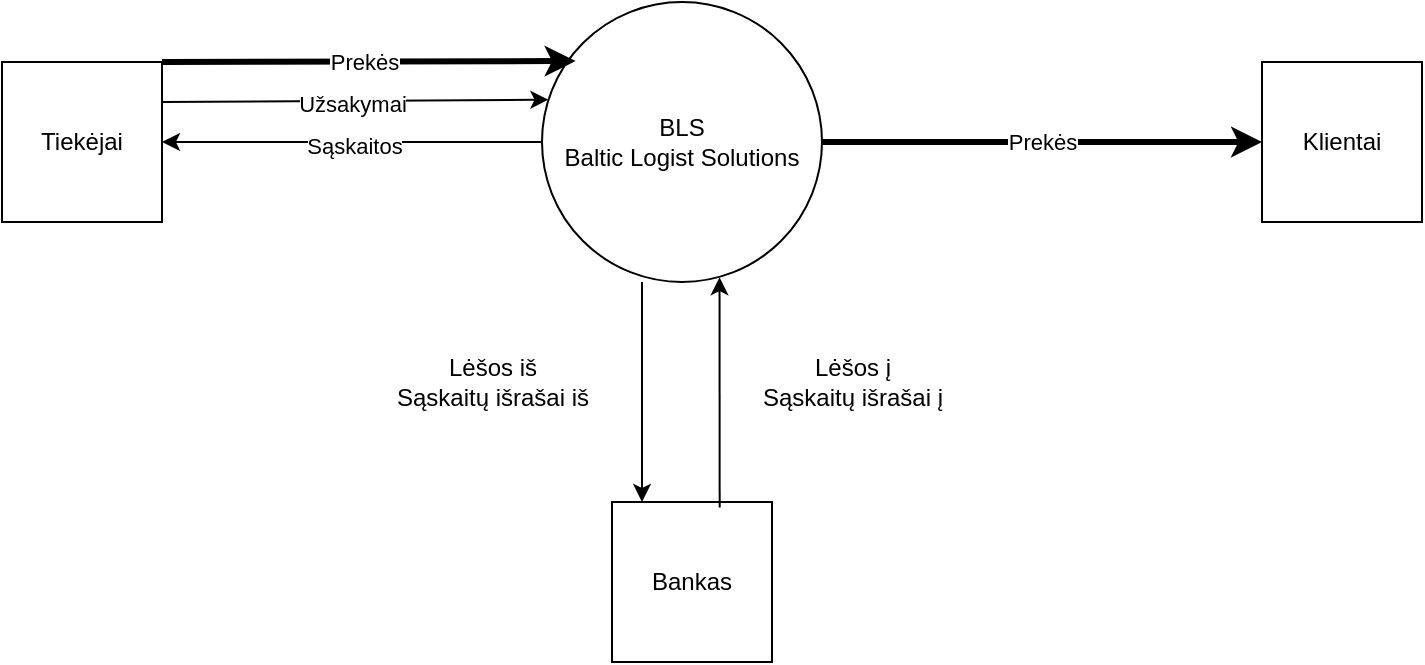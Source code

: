 <mxfile version="28.2.1" pages="4">
  <diagram id="0nd5ANTkkNzsPEyP6t2h" name="Pagrindinis Lygis">
    <mxGraphModel dx="1034" dy="570" grid="1" gridSize="10" guides="1" tooltips="1" connect="1" arrows="1" fold="1" page="1" pageScale="1" pageWidth="850" pageHeight="1100" math="0" shadow="0">
      <root>
        <mxCell id="JTf8n2Wq7xg6XKzNqQm4-0" />
        <mxCell id="JTf8n2Wq7xg6XKzNqQm4-1" parent="JTf8n2Wq7xg6XKzNqQm4-0" />
        <mxCell id="mk2dwkBfZMCbjhUtQFyb-0" value="BLS&lt;div&gt;Baltic Logist Solutions&lt;/div&gt;" style="ellipse;whiteSpace=wrap;html=1;aspect=fixed;" parent="JTf8n2Wq7xg6XKzNqQm4-1" vertex="1">
          <mxGeometry x="350" y="110" width="140" height="140" as="geometry" />
        </mxCell>
        <mxCell id="mk2dwkBfZMCbjhUtQFyb-1" value="" style="endArrow=classic;html=1;rounded=0;exitX=1;exitY=0.5;exitDx=0;exitDy=0;entryX=0;entryY=0.5;entryDx=0;entryDy=0;strokeWidth=3;" parent="JTf8n2Wq7xg6XKzNqQm4-1" source="mk2dwkBfZMCbjhUtQFyb-0" target="mk2dwkBfZMCbjhUtQFyb-5" edge="1">
          <mxGeometry width="50" height="50" relative="1" as="geometry">
            <mxPoint x="500" y="280" as="sourcePoint" />
            <mxPoint x="580" y="280" as="targetPoint" />
            <Array as="points" />
          </mxGeometry>
        </mxCell>
        <mxCell id="SaIfwTeyjdDFAnreSiyA-10" value="Prekės" style="edgeLabel;html=1;align=center;verticalAlign=middle;resizable=0;points=[];" parent="mk2dwkBfZMCbjhUtQFyb-1" vertex="1" connectable="0">
          <mxGeometry x="-0.006" relative="1" as="geometry">
            <mxPoint as="offset" />
          </mxGeometry>
        </mxCell>
        <mxCell id="mk2dwkBfZMCbjhUtQFyb-5" value="Klientai" style="whiteSpace=wrap;html=1;aspect=fixed;" parent="JTf8n2Wq7xg6XKzNqQm4-1" vertex="1">
          <mxGeometry x="710" y="140" width="80" height="80" as="geometry" />
        </mxCell>
        <mxCell id="mk2dwkBfZMCbjhUtQFyb-6" value="Tiekėjai" style="whiteSpace=wrap;html=1;aspect=fixed;" parent="JTf8n2Wq7xg6XKzNqQm4-1" vertex="1">
          <mxGeometry x="80" y="140" width="80" height="80" as="geometry" />
        </mxCell>
        <mxCell id="mk2dwkBfZMCbjhUtQFyb-14" value="Bankas" style="whiteSpace=wrap;html=1;aspect=fixed;" parent="JTf8n2Wq7xg6XKzNqQm4-1" vertex="1">
          <mxGeometry x="385" y="360" width="80" height="80" as="geometry" />
        </mxCell>
        <mxCell id="mk2dwkBfZMCbjhUtQFyb-21" value="Lėšos į&lt;div&gt;Sąskaitų išrašai į&lt;/div&gt;" style="text;html=1;align=center;verticalAlign=middle;resizable=0;points=[];autosize=1;strokeColor=none;fillColor=none;" parent="JTf8n2Wq7xg6XKzNqQm4-1" vertex="1">
          <mxGeometry x="450" y="280" width="110" height="40" as="geometry" />
        </mxCell>
        <mxCell id="mk2dwkBfZMCbjhUtQFyb-22" value="Lėšos iš&lt;div&gt;Sąskaitų išrašai iš&lt;/div&gt;" style="text;html=1;align=center;verticalAlign=middle;resizable=0;points=[];autosize=1;strokeColor=none;fillColor=none;" parent="JTf8n2Wq7xg6XKzNqQm4-1" vertex="1">
          <mxGeometry x="265" y="280" width="120" height="40" as="geometry" />
        </mxCell>
        <mxCell id="SaIfwTeyjdDFAnreSiyA-2" value="" style="endArrow=classic;html=1;rounded=0;exitX=1;exitY=0;exitDx=0;exitDy=0;entryX=0.12;entryY=0.211;entryDx=0;entryDy=0;entryPerimeter=0;strokeWidth=3;" parent="JTf8n2Wq7xg6XKzNqQm4-1" source="mk2dwkBfZMCbjhUtQFyb-6" target="mk2dwkBfZMCbjhUtQFyb-0" edge="1">
          <mxGeometry width="50" height="50" relative="1" as="geometry">
            <mxPoint x="400" y="320" as="sourcePoint" />
            <mxPoint x="450" y="270" as="targetPoint" />
          </mxGeometry>
        </mxCell>
        <mxCell id="SaIfwTeyjdDFAnreSiyA-3" value="Prekės" style="edgeLabel;html=1;align=center;verticalAlign=middle;resizable=0;points=[];" parent="SaIfwTeyjdDFAnreSiyA-2" vertex="1" connectable="0">
          <mxGeometry x="-0.029" relative="1" as="geometry">
            <mxPoint as="offset" />
          </mxGeometry>
        </mxCell>
        <mxCell id="SaIfwTeyjdDFAnreSiyA-4" value="" style="endArrow=classic;html=1;rounded=0;exitX=1;exitY=0.25;exitDx=0;exitDy=0;entryX=0.023;entryY=0.349;entryDx=0;entryDy=0;entryPerimeter=0;" parent="JTf8n2Wq7xg6XKzNqQm4-1" source="mk2dwkBfZMCbjhUtQFyb-6" target="mk2dwkBfZMCbjhUtQFyb-0" edge="1">
          <mxGeometry width="50" height="50" relative="1" as="geometry">
            <mxPoint x="400" y="320" as="sourcePoint" />
            <mxPoint x="450" y="270" as="targetPoint" />
          </mxGeometry>
        </mxCell>
        <mxCell id="SaIfwTeyjdDFAnreSiyA-5" value="Užsakymai" style="edgeLabel;html=1;align=center;verticalAlign=middle;resizable=0;points=[];" parent="SaIfwTeyjdDFAnreSiyA-4" vertex="1" connectable="0">
          <mxGeometry x="-0.023" y="-1" relative="1" as="geometry">
            <mxPoint as="offset" />
          </mxGeometry>
        </mxCell>
        <mxCell id="SaIfwTeyjdDFAnreSiyA-6" value="" style="endArrow=classic;html=1;rounded=0;exitX=0;exitY=0.5;exitDx=0;exitDy=0;entryX=1;entryY=0.5;entryDx=0;entryDy=0;" parent="JTf8n2Wq7xg6XKzNqQm4-1" source="mk2dwkBfZMCbjhUtQFyb-0" target="mk2dwkBfZMCbjhUtQFyb-6" edge="1">
          <mxGeometry width="50" height="50" relative="1" as="geometry">
            <mxPoint x="400" y="320" as="sourcePoint" />
            <mxPoint x="450" y="270" as="targetPoint" />
          </mxGeometry>
        </mxCell>
        <mxCell id="SaIfwTeyjdDFAnreSiyA-7" value="Sąskaitos" style="edgeLabel;html=1;align=center;verticalAlign=middle;resizable=0;points=[];" parent="SaIfwTeyjdDFAnreSiyA-6" vertex="1" connectable="0">
          <mxGeometry x="-0.004" y="2" relative="1" as="geometry">
            <mxPoint as="offset" />
          </mxGeometry>
        </mxCell>
        <mxCell id="SaIfwTeyjdDFAnreSiyA-11" value="" style="endArrow=classic;html=1;rounded=0;" parent="JTf8n2Wq7xg6XKzNqQm4-1" edge="1">
          <mxGeometry width="50" height="50" relative="1" as="geometry">
            <mxPoint x="400" y="250" as="sourcePoint" />
            <mxPoint x="400" y="360" as="targetPoint" />
          </mxGeometry>
        </mxCell>
        <mxCell id="SaIfwTeyjdDFAnreSiyA-12" value="" style="endArrow=classic;html=1;rounded=0;exitX=0.673;exitY=0.035;exitDx=0;exitDy=0;exitPerimeter=0;entryX=0.634;entryY=0.983;entryDx=0;entryDy=0;entryPerimeter=0;" parent="JTf8n2Wq7xg6XKzNqQm4-1" source="mk2dwkBfZMCbjhUtQFyb-14" target="mk2dwkBfZMCbjhUtQFyb-0" edge="1">
          <mxGeometry width="50" height="50" relative="1" as="geometry">
            <mxPoint x="400" y="320" as="sourcePoint" />
            <mxPoint x="450" y="270" as="targetPoint" />
          </mxGeometry>
        </mxCell>
      </root>
    </mxGraphModel>
  </diagram>
  <diagram id="NmNT2R8LmO5iTgzHa8Ho" name="Nulinis Lygis">
    <mxGraphModel dx="1034" dy="570" grid="1" gridSize="10" guides="1" tooltips="1" connect="1" arrows="1" fold="1" page="1" pageScale="1" pageWidth="850" pageHeight="1100" math="0" shadow="0">
      <root>
        <mxCell id="0" />
        <mxCell id="1" parent="0" />
        <mxCell id="DzmTU_g77vWEGt-S2ck0-4" value="Klientai" style="whiteSpace=wrap;html=1;aspect=fixed;" parent="1" vertex="1">
          <mxGeometry x="620" y="190" width="80" height="80" as="geometry" />
        </mxCell>
        <mxCell id="DzmTU_g77vWEGt-S2ck0-5" value="Tiekėjai" style="whiteSpace=wrap;html=1;aspect=fixed;" parent="1" vertex="1">
          <mxGeometry x="110" y="190" width="80" height="80" as="geometry" />
        </mxCell>
        <mxCell id="DzmTU_g77vWEGt-S2ck0-8" value="Bankas" style="whiteSpace=wrap;html=1;aspect=fixed;" parent="1" vertex="1">
          <mxGeometry x="370" y="400" width="80" height="80" as="geometry" />
        </mxCell>
        <mxCell id="DzmTU_g77vWEGt-S2ck0-9" value="" style="endArrow=classic;html=1;rounded=0;entryX=0.25;entryY=0;entryDx=0;entryDy=0;exitX=0.5;exitY=1;exitDx=0;exitDy=0;" parent="1" source="wwAspeim8794-q7jdN1I-3" target="DzmTU_g77vWEGt-S2ck0-8" edge="1">
          <mxGeometry width="50" height="50" relative="1" as="geometry">
            <mxPoint x="388.44" y="276.78" as="sourcePoint" />
            <mxPoint x="390" y="370" as="targetPoint" />
          </mxGeometry>
        </mxCell>
        <mxCell id="DzmTU_g77vWEGt-S2ck0-10" value="" style="endArrow=classic;html=1;rounded=0;exitX=0.66;exitY=-0.005;exitDx=0;exitDy=0;exitPerimeter=0;entryX=0.5;entryY=1;entryDx=0;entryDy=0;" parent="1" source="DzmTU_g77vWEGt-S2ck0-8" target="wwAspeim8794-q7jdN1I-3" edge="1">
          <mxGeometry width="50" height="50" relative="1" as="geometry">
            <mxPoint x="425" y="392" as="sourcePoint" />
            <mxPoint x="421" y="279" as="targetPoint" />
          </mxGeometry>
        </mxCell>
        <mxCell id="DzmTU_g77vWEGt-S2ck0-15" value="Lėšos į&lt;div&gt;Sąskaitų išrašai į&lt;/div&gt;" style="text;html=1;align=center;verticalAlign=middle;resizable=0;points=[];autosize=1;strokeColor=none;fillColor=none;" parent="1" vertex="1">
          <mxGeometry x="440" y="310" width="110" height="40" as="geometry" />
        </mxCell>
        <mxCell id="DzmTU_g77vWEGt-S2ck0-16" value="Lėšos iš&lt;div&gt;Sąskaitų išrašai iš&lt;/div&gt;" style="text;html=1;align=center;verticalAlign=middle;resizable=0;points=[];autosize=1;strokeColor=none;fillColor=none;" parent="1" vertex="1">
          <mxGeometry x="260" y="310" width="120" height="40" as="geometry" />
        </mxCell>
        <mxCell id="DzmTU_g77vWEGt-S2ck0-41" value="Kliento Poreikiai (sutartys)" style="text;html=1;align=center;verticalAlign=middle;resizable=0;points=[];autosize=1;strokeColor=none;fillColor=none;" parent="1" vertex="1">
          <mxGeometry x="70" y="290" width="160" height="30" as="geometry" />
        </mxCell>
        <mxCell id="FBimqyW87WEz7Pt8jwzn-3" value="Vadyba" style="ellipse;whiteSpace=wrap;html=1;aspect=fixed;" parent="1" vertex="1">
          <mxGeometry x="220" y="10" width="80" height="80" as="geometry" />
        </mxCell>
        <mxCell id="FBimqyW87WEz7Pt8jwzn-4" value="" style="endArrow=classic;html=1;rounded=0;exitX=0.5;exitY=0;exitDx=0;exitDy=0;" parent="1" source="DzmTU_g77vWEGt-S2ck0-5" target="FBimqyW87WEz7Pt8jwzn-3" edge="1">
          <mxGeometry width="50" height="50" relative="1" as="geometry">
            <mxPoint x="190" y="190" as="sourcePoint" />
            <mxPoint x="450" y="20" as="targetPoint" />
          </mxGeometry>
        </mxCell>
        <mxCell id="FBimqyW87WEz7Pt8jwzn-21" value="Užsakymai" style="edgeLabel;html=1;align=center;verticalAlign=middle;resizable=0;points=[];" parent="FBimqyW87WEz7Pt8jwzn-4" vertex="1" connectable="0">
          <mxGeometry x="-0.028" relative="1" as="geometry">
            <mxPoint as="offset" />
          </mxGeometry>
        </mxCell>
        <mxCell id="FBimqyW87WEz7Pt8jwzn-6" value="Sandėlis" style="ellipse;whiteSpace=wrap;html=1;aspect=fixed;" parent="1" vertex="1">
          <mxGeometry x="370" y="10" width="80" height="80" as="geometry" />
        </mxCell>
        <mxCell id="FBimqyW87WEz7Pt8jwzn-7" value="" style="endArrow=classic;html=1;rounded=0;exitX=1;exitY=0;exitDx=0;exitDy=0;entryX=0;entryY=0.5;entryDx=0;entryDy=0;startSize=6;strokeWidth=3;" parent="1" source="DzmTU_g77vWEGt-S2ck0-5" target="FBimqyW87WEz7Pt8jwzn-6" edge="1">
          <mxGeometry width="50" height="50" relative="1" as="geometry">
            <mxPoint x="400" y="70" as="sourcePoint" />
            <mxPoint x="450" y="20" as="targetPoint" />
          </mxGeometry>
        </mxCell>
        <mxCell id="FBimqyW87WEz7Pt8jwzn-20" value="Prekės" style="edgeLabel;html=1;align=center;verticalAlign=middle;resizable=0;points=[];" parent="FBimqyW87WEz7Pt8jwzn-7" vertex="1" connectable="0">
          <mxGeometry x="0.327" relative="1" as="geometry">
            <mxPoint y="-1" as="offset" />
          </mxGeometry>
        </mxCell>
        <mxCell id="FBimqyW87WEz7Pt8jwzn-9" value="Transportas" style="ellipse;whiteSpace=wrap;html=1;aspect=fixed;" parent="1" vertex="1">
          <mxGeometry x="530" y="10" width="80" height="80" as="geometry" />
        </mxCell>
        <mxCell id="FBimqyW87WEz7Pt8jwzn-11" value="" style="endArrow=classic;html=1;rounded=0;exitX=1;exitY=0.5;exitDx=0;exitDy=0;entryX=0;entryY=0.5;entryDx=0;entryDy=0;strokeWidth=3;" parent="1" source="FBimqyW87WEz7Pt8jwzn-6" target="FBimqyW87WEz7Pt8jwzn-9" edge="1">
          <mxGeometry width="50" height="50" relative="1" as="geometry">
            <mxPoint x="400" y="70" as="sourcePoint" />
            <mxPoint x="450" y="20" as="targetPoint" />
          </mxGeometry>
        </mxCell>
        <mxCell id="FBimqyW87WEz7Pt8jwzn-22" value="Prekės" style="edgeLabel;html=1;align=center;verticalAlign=middle;resizable=0;points=[];" parent="FBimqyW87WEz7Pt8jwzn-11" vertex="1" connectable="0">
          <mxGeometry x="-0.08" y="-1" relative="1" as="geometry">
            <mxPoint as="offset" />
          </mxGeometry>
        </mxCell>
        <mxCell id="FBimqyW87WEz7Pt8jwzn-13" value="" style="endArrow=classic;html=1;rounded=0;exitX=1;exitY=1;exitDx=0;exitDy=0;entryX=0.5;entryY=0;entryDx=0;entryDy=0;strokeWidth=3;" parent="1" source="FBimqyW87WEz7Pt8jwzn-9" target="DzmTU_g77vWEGt-S2ck0-4" edge="1">
          <mxGeometry width="50" height="50" relative="1" as="geometry">
            <mxPoint x="400" y="70" as="sourcePoint" />
            <mxPoint x="450" y="20" as="targetPoint" />
          </mxGeometry>
        </mxCell>
        <mxCell id="FBimqyW87WEz7Pt8jwzn-34" value="Prekės" style="edgeLabel;html=1;align=center;verticalAlign=middle;resizable=0;points=[];" parent="FBimqyW87WEz7Pt8jwzn-13" vertex="1" connectable="0">
          <mxGeometry x="-0.094" y="1" relative="1" as="geometry">
            <mxPoint as="offset" />
          </mxGeometry>
        </mxCell>
        <mxCell id="FBimqyW87WEz7Pt8jwzn-28" value="" style="endArrow=classic;html=1;rounded=0;exitX=0;exitY=0.5;exitDx=0;exitDy=0;entryX=0;entryY=0;entryDx=0;entryDy=0;" parent="1" source="FBimqyW87WEz7Pt8jwzn-3" target="DzmTU_g77vWEGt-S2ck0-5" edge="1">
          <mxGeometry width="50" height="50" relative="1" as="geometry">
            <mxPoint x="400" y="70" as="sourcePoint" />
            <mxPoint x="450" y="20" as="targetPoint" />
          </mxGeometry>
        </mxCell>
        <mxCell id="FBimqyW87WEz7Pt8jwzn-29" value="Sąskaitos" style="edgeLabel;html=1;align=center;verticalAlign=middle;resizable=0;points=[];" parent="FBimqyW87WEz7Pt8jwzn-28" vertex="1" connectable="0">
          <mxGeometry x="-0.055" y="-3" relative="1" as="geometry">
            <mxPoint as="offset" />
          </mxGeometry>
        </mxCell>
        <mxCell id="wwAspeim8794-q7jdN1I-1" value="" style="endArrow=classic;html=1;rounded=0;exitX=1;exitY=0.5;exitDx=0;exitDy=0;entryX=0;entryY=0.5;entryDx=0;entryDy=0;" parent="1" source="FBimqyW87WEz7Pt8jwzn-3" target="FBimqyW87WEz7Pt8jwzn-6" edge="1">
          <mxGeometry width="50" height="50" relative="1" as="geometry">
            <mxPoint x="400" y="50" as="sourcePoint" />
            <mxPoint x="360" y="50" as="targetPoint" />
          </mxGeometry>
        </mxCell>
        <mxCell id="wwAspeim8794-q7jdN1I-2" value="Užsakymai" style="edgeLabel;html=1;align=center;verticalAlign=middle;resizable=0;points=[];" parent="wwAspeim8794-q7jdN1I-1" vertex="1" connectable="0">
          <mxGeometry x="-0.006" relative="1" as="geometry">
            <mxPoint as="offset" />
          </mxGeometry>
        </mxCell>
        <mxCell id="wwAspeim8794-q7jdN1I-3" value="Finansai" style="ellipse;whiteSpace=wrap;html=1;aspect=fixed;" parent="1" vertex="1">
          <mxGeometry x="370" y="170" width="80" height="80" as="geometry" />
        </mxCell>
        <mxCell id="wwAspeim8794-q7jdN1I-4" value="" style="endArrow=classic;html=1;rounded=0;exitX=0;exitY=1;exitDx=0;exitDy=0;entryX=0.5;entryY=0;entryDx=0;entryDy=0;" parent="1" source="FBimqyW87WEz7Pt8jwzn-9" target="wwAspeim8794-q7jdN1I-3" edge="1">
          <mxGeometry width="50" height="50" relative="1" as="geometry">
            <mxPoint x="400" y="250" as="sourcePoint" />
            <mxPoint x="450" y="200" as="targetPoint" />
          </mxGeometry>
        </mxCell>
        <mxCell id="wwAspeim8794-q7jdN1I-5" value="Kaštai t." style="edgeLabel;html=1;align=center;verticalAlign=middle;resizable=0;points=[];" parent="wwAspeim8794-q7jdN1I-4" vertex="1" connectable="0">
          <mxGeometry x="-0.007" y="-3" relative="1" as="geometry">
            <mxPoint as="offset" />
          </mxGeometry>
        </mxCell>
        <mxCell id="wwAspeim8794-q7jdN1I-6" value="" style="endArrow=classic;html=1;rounded=0;exitX=0.5;exitY=1;exitDx=0;exitDy=0;" parent="1" source="FBimqyW87WEz7Pt8jwzn-6" edge="1">
          <mxGeometry width="50" height="50" relative="1" as="geometry">
            <mxPoint x="400" y="250" as="sourcePoint" />
            <mxPoint x="410" y="170" as="targetPoint" />
          </mxGeometry>
        </mxCell>
        <mxCell id="wwAspeim8794-q7jdN1I-7" value="Kaštai s." style="edgeLabel;html=1;align=center;verticalAlign=middle;resizable=0;points=[];" parent="wwAspeim8794-q7jdN1I-6" vertex="1" connectable="0">
          <mxGeometry x="-0.185" y="1" relative="1" as="geometry">
            <mxPoint x="-2" as="offset" />
          </mxGeometry>
        </mxCell>
        <mxCell id="wwAspeim8794-q7jdN1I-8" value="" style="endArrow=classic;html=1;rounded=0;exitX=0.5;exitY=0;exitDx=0;exitDy=0;entryX=1;entryY=1;entryDx=0;entryDy=0;" parent="1" source="wwAspeim8794-q7jdN1I-3" target="FBimqyW87WEz7Pt8jwzn-3" edge="1">
          <mxGeometry width="50" height="50" relative="1" as="geometry">
            <mxPoint x="400" y="250" as="sourcePoint" />
            <mxPoint x="450" y="200" as="targetPoint" />
          </mxGeometry>
        </mxCell>
        <mxCell id="wwAspeim8794-q7jdN1I-9" value="Kaštai bendri" style="edgeLabel;html=1;align=center;verticalAlign=middle;resizable=0;points=[];" parent="wwAspeim8794-q7jdN1I-8" vertex="1" connectable="0">
          <mxGeometry x="-0.028" y="1" relative="1" as="geometry">
            <mxPoint x="1" as="offset" />
          </mxGeometry>
        </mxCell>
      </root>
    </mxGraphModel>
  </diagram>
  <diagram id="bvNYibtN8VUod6KgwCu3" name="Pirmas Lygis">
    <mxGraphModel dx="1477" dy="814" grid="1" gridSize="10" guides="1" tooltips="1" connect="1" arrows="1" fold="1" page="1" pageScale="1" pageWidth="850" pageHeight="1100" math="0" shadow="0">
      <root>
        <mxCell id="0" />
        <mxCell id="1" parent="0" />
        <mxCell id="_17YFmgyuBLSKpJDf0bR-3" value="Bankas" style="whiteSpace=wrap;html=1;aspect=fixed;" parent="1" vertex="1">
          <mxGeometry x="435" y="700" width="80" height="80" as="geometry" />
        </mxCell>
        <mxCell id="_17YFmgyuBLSKpJDf0bR-4" value="" style="endArrow=classic;html=1;rounded=0;entryX=0.25;entryY=0;entryDx=0;entryDy=0;exitX=1;exitY=1;exitDx=0;exitDy=0;" parent="1" source="UECx3Kv59IEvbbr1XBD5-14" target="_17YFmgyuBLSKpJDf0bR-3" edge="1">
          <mxGeometry width="50" height="50" relative="1" as="geometry">
            <mxPoint x="475" y="540" as="sourcePoint" />
            <mxPoint x="460" y="630" as="targetPoint" />
          </mxGeometry>
        </mxCell>
        <mxCell id="_17YFmgyuBLSKpJDf0bR-5" value="" style="endArrow=classic;html=1;rounded=0;exitX=0.66;exitY=-0.005;exitDx=0;exitDy=0;exitPerimeter=0;entryX=1;entryY=1;entryDx=0;entryDy=0;" parent="1" source="_17YFmgyuBLSKpJDf0bR-3" target="UECx3Kv59IEvbbr1XBD5-14" edge="1">
          <mxGeometry width="50" height="50" relative="1" as="geometry">
            <mxPoint x="495" y="652" as="sourcePoint" />
            <mxPoint x="475" y="540" as="targetPoint" />
          </mxGeometry>
        </mxCell>
        <mxCell id="_17YFmgyuBLSKpJDf0bR-6" value="Lėšos į&lt;div&gt;Sąskaitų išrašai į&lt;/div&gt;" style="text;html=1;align=center;verticalAlign=middle;resizable=0;points=[];autosize=1;strokeColor=none;fillColor=none;" parent="1" vertex="1">
          <mxGeometry x="470" y="610" width="110" height="40" as="geometry" />
        </mxCell>
        <mxCell id="_17YFmgyuBLSKpJDf0bR-7" value="Lėšos iš&lt;div&gt;Sąskaitų išrašai iš&lt;/div&gt;" style="text;html=1;align=center;verticalAlign=middle;resizable=0;points=[];autosize=1;strokeColor=none;fillColor=none;" parent="1" vertex="1">
          <mxGeometry x="320" y="610" width="120" height="40" as="geometry" />
        </mxCell>
        <mxCell id="UECx3Kv59IEvbbr1XBD5-4" value="" style="endArrow=classic;html=1;rounded=0;exitX=0;exitY=1;exitDx=0;exitDy=0;entryX=0.25;entryY=0;entryDx=0;entryDy=0;" parent="1" target="gAW9oG7EGMsLf63_kO_J-3" edge="1">
          <mxGeometry width="50" height="50" relative="1" as="geometry">
            <mxPoint x="441.716" y="138.284" as="sourcePoint" />
            <mxPoint x="445" y="230" as="targetPoint" />
          </mxGeometry>
        </mxCell>
        <mxCell id="UECx3Kv59IEvbbr1XBD5-5" value="Sandėliavimas" style="text;html=1;align=center;verticalAlign=middle;resizable=0;points=[];autosize=1;strokeColor=none;fillColor=none;" parent="1" vertex="1">
          <mxGeometry x="335" y="180" width="100" height="30" as="geometry" />
        </mxCell>
        <mxCell id="UECx3Kv59IEvbbr1XBD5-6" value="Atliktos Operacijos" style="text;html=1;align=center;verticalAlign=middle;resizable=0;points=[];autosize=1;strokeColor=none;fillColor=none;" parent="1" vertex="1">
          <mxGeometry x="500" y="180" width="120" height="30" as="geometry" />
        </mxCell>
        <mxCell id="UECx3Kv59IEvbbr1XBD5-7" value="" style="endArrow=classic;html=1;rounded=0;exitX=1;exitY=1;exitDx=0;exitDy=0;entryX=0.75;entryY=0;entryDx=0;entryDy=0;" parent="1" target="gAW9oG7EGMsLf63_kO_J-3" edge="1">
          <mxGeometry width="50" height="50" relative="1" as="geometry">
            <mxPoint x="498.284" y="138.284" as="sourcePoint" />
            <mxPoint x="495" y="230" as="targetPoint" />
          </mxGeometry>
        </mxCell>
        <mxCell id="UECx3Kv59IEvbbr1XBD5-9" value="" style="endArrow=classic;html=1;rounded=0;exitX=0;exitY=0.5;exitDx=0;exitDy=0;entryX=0;entryY=0;entryDx=0;entryDy=0;" parent="1" target="gAW9oG7EGMsLf63_kO_J-4" edge="1">
          <mxGeometry width="50" height="50" relative="1" as="geometry">
            <mxPoint x="820" y="170" as="sourcePoint" />
            <mxPoint x="760" y="250" as="targetPoint" />
          </mxGeometry>
        </mxCell>
        <mxCell id="UECx3Kv59IEvbbr1XBD5-10" value="Naudotas Transportas" style="edgeLabel;html=1;align=center;verticalAlign=middle;resizable=0;points=[];" parent="UECx3Kv59IEvbbr1XBD5-9" vertex="1" connectable="0">
          <mxGeometry x="-0.041" y="2" relative="1" as="geometry">
            <mxPoint as="offset" />
          </mxGeometry>
        </mxCell>
        <mxCell id="UECx3Kv59IEvbbr1XBD5-11" value="" style="endArrow=classic;html=1;rounded=0;entryX=1;entryY=0;entryDx=0;entryDy=0;exitX=0.5;exitY=1;exitDx=0;exitDy=0;" parent="1" source="UECx3Kv59IEvbbr1XBD5-28" target="gAW9oG7EGMsLf63_kO_J-4" edge="1">
          <mxGeometry width="50" height="50" relative="1" as="geometry">
            <mxPoint x="860" y="210" as="sourcePoint" />
            <mxPoint x="799.6" y="256.0" as="targetPoint" />
          </mxGeometry>
        </mxCell>
        <mxCell id="UECx3Kv59IEvbbr1XBD5-12" value="Transportavimo Išlaidos" style="edgeLabel;html=1;align=center;verticalAlign=middle;resizable=0;points=[];" parent="UECx3Kv59IEvbbr1XBD5-11" vertex="1" connectable="0">
          <mxGeometry x="-0.181" y="1" relative="1" as="geometry">
            <mxPoint as="offset" />
          </mxGeometry>
        </mxCell>
        <mxCell id="UECx3Kv59IEvbbr1XBD5-13" value="3.2. Finansų Analitikai" style="ellipse;whiteSpace=wrap;html=1;aspect=fixed;" parent="1" vertex="1">
          <mxGeometry x="570" y="390" width="80" height="80" as="geometry" />
        </mxCell>
        <mxCell id="UECx3Kv59IEvbbr1XBD5-14" value="3.1. Buhalterija" style="ellipse;whiteSpace=wrap;html=1;aspect=fixed;" parent="1" vertex="1">
          <mxGeometry x="310" y="390" width="80" height="80" as="geometry" />
        </mxCell>
        <mxCell id="UECx3Kv59IEvbbr1XBD5-15" value="" style="endArrow=classic;html=1;rounded=0;exitX=0.5;exitY=1;exitDx=0;exitDy=0;" parent="1" source="gAW9oG7EGMsLf63_kO_J-3" target="UECx3Kv59IEvbbr1XBD5-13" edge="1">
          <mxGeometry width="50" height="50" relative="1" as="geometry">
            <mxPoint x="470" y="310" as="sourcePoint" />
            <mxPoint x="470" y="420" as="targetPoint" />
          </mxGeometry>
        </mxCell>
        <mxCell id="UECx3Kv59IEvbbr1XBD5-16" value="Kaštų apskaičiavimas sandėlio" style="edgeLabel;html=1;align=center;verticalAlign=middle;resizable=0;points=[];" parent="UECx3Kv59IEvbbr1XBD5-15" vertex="1" connectable="0">
          <mxGeometry x="0.07" y="-1" relative="1" as="geometry">
            <mxPoint as="offset" />
          </mxGeometry>
        </mxCell>
        <mxCell id="UECx3Kv59IEvbbr1XBD5-17" value="" style="endArrow=classic;html=1;rounded=0;exitX=0.5;exitY=1;exitDx=0;exitDy=0;entryX=1;entryY=0;entryDx=0;entryDy=0;" parent="1" source="gAW9oG7EGMsLf63_kO_J-4" target="UECx3Kv59IEvbbr1XBD5-13" edge="1">
          <mxGeometry width="50" height="50" relative="1" as="geometry">
            <mxPoint x="760" y="330" as="sourcePoint" />
            <mxPoint x="650" y="360" as="targetPoint" />
          </mxGeometry>
        </mxCell>
        <mxCell id="UECx3Kv59IEvbbr1XBD5-18" value="Kaštų apskaičiavimas transporto" style="edgeLabel;html=1;align=center;verticalAlign=middle;resizable=0;points=[];" parent="UECx3Kv59IEvbbr1XBD5-17" vertex="1" connectable="0">
          <mxGeometry x="-0.046" y="2" relative="1" as="geometry">
            <mxPoint as="offset" />
          </mxGeometry>
        </mxCell>
        <mxCell id="UECx3Kv59IEvbbr1XBD5-19" value="" style="endArrow=classic;html=1;rounded=0;exitX=0;exitY=0.5;exitDx=0;exitDy=0;entryX=1;entryY=0.5;entryDx=0;entryDy=0;" parent="1" source="UECx3Kv59IEvbbr1XBD5-13" target="UECx3Kv59IEvbbr1XBD5-14" edge="1">
          <mxGeometry width="50" height="50" relative="1" as="geometry">
            <mxPoint x="420" y="370" as="sourcePoint" />
            <mxPoint x="470" y="320" as="targetPoint" />
          </mxGeometry>
        </mxCell>
        <mxCell id="UECx3Kv59IEvbbr1XBD5-20" value="Kaštų analizės duomenys" style="edgeLabel;html=1;align=center;verticalAlign=middle;resizable=0;points=[];" parent="UECx3Kv59IEvbbr1XBD5-19" vertex="1" connectable="0">
          <mxGeometry x="-0.009" y="2" relative="1" as="geometry">
            <mxPoint as="offset" />
          </mxGeometry>
        </mxCell>
        <mxCell id="UECx3Kv59IEvbbr1XBD5-21" value="" style="endArrow=classic;html=1;rounded=0;exitX=0;exitY=0;exitDx=0;exitDy=0;entryX=1;entryY=1;entryDx=0;entryDy=0;strokeWidth=1;" parent="1" source="UECx3Kv59IEvbbr1XBD5-14" edge="1" target="UECx3Kv59IEvbbr1XBD5-26">
          <mxGeometry width="50" height="50" relative="1" as="geometry">
            <mxPoint x="420" y="370" as="sourcePoint" />
            <mxPoint x="128.284" y="198.284" as="targetPoint" />
          </mxGeometry>
        </mxCell>
        <mxCell id="UECx3Kv59IEvbbr1XBD5-22" value="Paruoštos sąskaitos" style="edgeLabel;html=1;align=center;verticalAlign=middle;resizable=0;points=[];" parent="UECx3Kv59IEvbbr1XBD5-21" vertex="1" connectable="0">
          <mxGeometry x="-0.169" y="2" relative="1" as="geometry">
            <mxPoint as="offset" />
          </mxGeometry>
        </mxCell>
        <mxCell id="UECx3Kv59IEvbbr1XBD5-26" value="Vadyba" style="whiteSpace=wrap;html=1;aspect=fixed;" parent="1" vertex="1">
          <mxGeometry x="60" y="120" width="80" height="80" as="geometry" />
        </mxCell>
        <mxCell id="UECx3Kv59IEvbbr1XBD5-27" value="Sandėlis" style="whiteSpace=wrap;html=1;aspect=fixed;" parent="1" vertex="1">
          <mxGeometry x="430" y="60" width="80" height="80" as="geometry" />
        </mxCell>
        <mxCell id="UECx3Kv59IEvbbr1XBD5-28" value="Transportas" style="whiteSpace=wrap;html=1;aspect=fixed;" parent="1" vertex="1">
          <mxGeometry x="820" y="110" width="80" height="80" as="geometry" />
        </mxCell>
        <mxCell id="gAW9oG7EGMsLf63_kO_J-3" value="WMS (data pool)" style="html=1;dashed=0;whiteSpace=wrap;shape=partialRectangle;right=0;" vertex="1" parent="1">
          <mxGeometry x="420" y="240" width="120" height="70" as="geometry" />
        </mxCell>
        <mxCell id="gAW9oG7EGMsLf63_kO_J-4" value="Transporto užsakymai" style="html=1;dashed=0;whiteSpace=wrap;shape=partialRectangle;right=0;" vertex="1" parent="1">
          <mxGeometry x="700" y="250" width="140" height="70" as="geometry" />
        </mxCell>
      </root>
    </mxGraphModel>
  </diagram>
  <diagram id="5bZ7_3KP2Kw6qOspF_st" name="NETEISINGAS Pirmas Lygis">
    <mxGraphModel dx="2918" dy="2240" grid="1" gridSize="10" guides="1" tooltips="1" connect="1" arrows="1" fold="1" page="1" pageScale="1" pageWidth="850" pageHeight="1100" math="0" shadow="0">
      <root>
        <mxCell id="0" />
        <mxCell id="1" parent="0" />
        <mxCell id="g-tYOkSzB5g3QXKLmBCD-1" value="Klientai" style="whiteSpace=wrap;html=1;aspect=fixed;" parent="1" vertex="1">
          <mxGeometry x="620" y="620" width="80" height="80" as="geometry" />
        </mxCell>
        <mxCell id="g-tYOkSzB5g3QXKLmBCD-2" value="Tiekėjai" style="whiteSpace=wrap;html=1;aspect=fixed;" parent="1" vertex="1">
          <mxGeometry x="110" y="620" width="80" height="80" as="geometry" />
        </mxCell>
        <mxCell id="g-tYOkSzB5g3QXKLmBCD-3" value="Bankas" style="whiteSpace=wrap;html=1;aspect=fixed;" parent="1" vertex="1">
          <mxGeometry x="370" y="830" width="80" height="80" as="geometry" />
        </mxCell>
        <mxCell id="g-tYOkSzB5g3QXKLmBCD-4" value="" style="endArrow=classic;html=1;rounded=0;entryX=0.25;entryY=0;entryDx=0;entryDy=0;exitX=0.5;exitY=1;exitDx=0;exitDy=0;" parent="1" source="g-tYOkSzB5g3QXKLmBCD-24" target="g-tYOkSzB5g3QXKLmBCD-3" edge="1">
          <mxGeometry width="50" height="50" relative="1" as="geometry">
            <mxPoint x="388.44" y="706.78" as="sourcePoint" />
            <mxPoint x="390" y="800" as="targetPoint" />
          </mxGeometry>
        </mxCell>
        <mxCell id="g-tYOkSzB5g3QXKLmBCD-5" value="" style="endArrow=classic;html=1;rounded=0;exitX=0.66;exitY=-0.005;exitDx=0;exitDy=0;exitPerimeter=0;entryX=0.5;entryY=1;entryDx=0;entryDy=0;" parent="1" source="g-tYOkSzB5g3QXKLmBCD-3" target="g-tYOkSzB5g3QXKLmBCD-24" edge="1">
          <mxGeometry width="50" height="50" relative="1" as="geometry">
            <mxPoint x="425" y="822" as="sourcePoint" />
            <mxPoint x="421" y="709" as="targetPoint" />
          </mxGeometry>
        </mxCell>
        <mxCell id="g-tYOkSzB5g3QXKLmBCD-6" value="Lėšos į&lt;div&gt;Sąskaitų išrašai į&lt;/div&gt;" style="text;html=1;align=center;verticalAlign=middle;resizable=0;points=[];autosize=1;strokeColor=none;fillColor=none;" parent="1" vertex="1">
          <mxGeometry x="440" y="740" width="110" height="40" as="geometry" />
        </mxCell>
        <mxCell id="g-tYOkSzB5g3QXKLmBCD-7" value="Lėšos iš&lt;div&gt;Sąskaitų išrašai iš&lt;/div&gt;" style="text;html=1;align=center;verticalAlign=middle;resizable=0;points=[];autosize=1;strokeColor=none;fillColor=none;" parent="1" vertex="1">
          <mxGeometry x="260" y="740" width="120" height="40" as="geometry" />
        </mxCell>
        <mxCell id="g-tYOkSzB5g3QXKLmBCD-8" value="Kliento Poreikiai (sutartys)" style="text;html=1;align=center;verticalAlign=middle;resizable=0;points=[];autosize=1;strokeColor=none;fillColor=none;" parent="1" vertex="1">
          <mxGeometry x="-110" y="645" width="160" height="30" as="geometry" />
        </mxCell>
        <mxCell id="g-tYOkSzB5g3QXKLmBCD-9" value="Vadyba" style="ellipse;whiteSpace=wrap;html=1;aspect=fixed;" parent="1" vertex="1">
          <mxGeometry x="110" y="320" width="80" height="80" as="geometry" />
        </mxCell>
        <mxCell id="g-tYOkSzB5g3QXKLmBCD-10" value="" style="endArrow=classic;html=1;rounded=0;exitX=1;exitY=0;exitDx=0;exitDy=0;entryX=0.25;entryY=1;entryDx=0;entryDy=0;" parent="1" source="g-tYOkSzB5g3QXKLmBCD-2" target="g-tYOkSzB5g3QXKLmBCD-35" edge="1">
          <mxGeometry width="50" height="50" relative="1" as="geometry">
            <mxPoint x="190" y="620" as="sourcePoint" />
            <mxPoint x="450" y="450" as="targetPoint" />
          </mxGeometry>
        </mxCell>
        <mxCell id="g-tYOkSzB5g3QXKLmBCD-11" value="Užsakymai" style="edgeLabel;html=1;align=center;verticalAlign=middle;resizable=0;points=[];" parent="g-tYOkSzB5g3QXKLmBCD-10" vertex="1" connectable="0">
          <mxGeometry x="-0.028" relative="1" as="geometry">
            <mxPoint as="offset" />
          </mxGeometry>
        </mxCell>
        <mxCell id="g-tYOkSzB5g3QXKLmBCD-12" value="Sandėlis" style="ellipse;whiteSpace=wrap;html=1;aspect=fixed;" parent="1" vertex="1">
          <mxGeometry x="370" y="30" width="80" height="80" as="geometry" />
        </mxCell>
        <mxCell id="g-tYOkSzB5g3QXKLmBCD-16" value="" style="endArrow=classic;html=1;rounded=0;exitX=1;exitY=0.5;exitDx=0;exitDy=0;entryX=0;entryY=0.5;entryDx=0;entryDy=0;" parent="1" source="g-tYOkSzB5g3QXKLmBCD-12" target="94pK9iArtNEvn2QwqaP6-21" edge="1">
          <mxGeometry width="50" height="50" relative="1" as="geometry">
            <mxPoint x="400" y="500" as="sourcePoint" />
            <mxPoint x="620" y="70" as="targetPoint" />
          </mxGeometry>
        </mxCell>
        <mxCell id="g-tYOkSzB5g3QXKLmBCD-17" value="Prekės" style="edgeLabel;html=1;align=center;verticalAlign=middle;resizable=0;points=[];" parent="g-tYOkSzB5g3QXKLmBCD-16" vertex="1" connectable="0">
          <mxGeometry x="-0.08" y="-1" relative="1" as="geometry">
            <mxPoint as="offset" />
          </mxGeometry>
        </mxCell>
        <mxCell id="g-tYOkSzB5g3QXKLmBCD-18" value="" style="endArrow=classic;html=1;rounded=0;exitX=0.5;exitY=1;exitDx=0;exitDy=0;entryX=0.5;entryY=0;entryDx=0;entryDy=0;" parent="1" source="94pK9iArtNEvn2QwqaP6-21" target="g-tYOkSzB5g3QXKLmBCD-1" edge="1">
          <mxGeometry width="50" height="50" relative="1" as="geometry">
            <mxPoint x="660" y="130" as="sourcePoint" />
            <mxPoint x="450" y="450" as="targetPoint" />
          </mxGeometry>
        </mxCell>
        <mxCell id="g-tYOkSzB5g3QXKLmBCD-19" value="Prekės" style="edgeLabel;html=1;align=center;verticalAlign=middle;resizable=0;points=[];" parent="g-tYOkSzB5g3QXKLmBCD-18" vertex="1" connectable="0">
          <mxGeometry x="-0.094" y="1" relative="1" as="geometry">
            <mxPoint as="offset" />
          </mxGeometry>
        </mxCell>
        <mxCell id="g-tYOkSzB5g3QXKLmBCD-20" value="" style="endArrow=classic;html=1;rounded=0;exitX=0;exitY=0.5;exitDx=0;exitDy=0;entryX=0;entryY=0;entryDx=0;entryDy=0;" parent="1" source="g-tYOkSzB5g3QXKLmBCD-9" target="g-tYOkSzB5g3QXKLmBCD-2" edge="1">
          <mxGeometry width="50" height="50" relative="1" as="geometry">
            <mxPoint x="400" y="500" as="sourcePoint" />
            <mxPoint x="450" y="450" as="targetPoint" />
          </mxGeometry>
        </mxCell>
        <mxCell id="g-tYOkSzB5g3QXKLmBCD-21" value="Sąskaitos" style="edgeLabel;html=1;align=center;verticalAlign=middle;resizable=0;points=[];" parent="g-tYOkSzB5g3QXKLmBCD-20" vertex="1" connectable="0">
          <mxGeometry x="-0.055" y="-3" relative="1" as="geometry">
            <mxPoint as="offset" />
          </mxGeometry>
        </mxCell>
        <mxCell id="g-tYOkSzB5g3QXKLmBCD-24" value="Finansai" style="ellipse;whiteSpace=wrap;html=1;aspect=fixed;" parent="1" vertex="1">
          <mxGeometry x="370" y="620" width="80" height="80" as="geometry" />
        </mxCell>
        <mxCell id="g-tYOkSzB5g3QXKLmBCD-35" value="Užsakymų registras" style="shape=dataStorage;whiteSpace=wrap;html=1;fixedSize=1;" parent="1" vertex="1">
          <mxGeometry x="180" y="500" width="100" height="80" as="geometry" />
        </mxCell>
        <mxCell id="g-tYOkSzB5g3QXKLmBCD-37" value="Turimas Inventorius" style="shape=dataStorage;whiteSpace=wrap;html=1;fixedSize=1;" parent="1" vertex="1">
          <mxGeometry x="100" y="60" width="100" height="80" as="geometry" />
        </mxCell>
        <mxCell id="g-tYOkSzB5g3QXKLmBCD-38" value="Autoparko Informacija" style="shape=dataStorage;whiteSpace=wrap;html=1;fixedSize=1;" parent="1" vertex="1">
          <mxGeometry x="610" y="-180" width="100" height="80" as="geometry" />
        </mxCell>
        <mxCell id="g-tYOkSzB5g3QXKLmBCD-39" value="" style="endArrow=classic;html=1;rounded=0;exitX=0.75;exitY=0;exitDx=0;exitDy=0;entryX=0.25;entryY=1;entryDx=0;entryDy=0;" parent="1" source="g-tYOkSzB5g3QXKLmBCD-35" target="g-tYOkSzB5g3QXKLmBCD-41" edge="1">
          <mxGeometry width="50" height="50" relative="1" as="geometry">
            <mxPoint x="400" y="460" as="sourcePoint" />
            <mxPoint x="350" y="240" as="targetPoint" />
          </mxGeometry>
        </mxCell>
        <mxCell id="g-tYOkSzB5g3QXKLmBCD-40" value="Užsakymas" style="edgeLabel;html=1;align=center;verticalAlign=middle;resizable=0;points=[];" parent="g-tYOkSzB5g3QXKLmBCD-39" vertex="1" connectable="0">
          <mxGeometry x="0.025" relative="1" as="geometry">
            <mxPoint as="offset" />
          </mxGeometry>
        </mxCell>
        <mxCell id="g-tYOkSzB5g3QXKLmBCD-41" value="Sandėlio procesų&amp;nbsp;&lt;div&gt;darbai&lt;/div&gt;" style="shape=dataStorage;whiteSpace=wrap;html=1;fixedSize=1;" parent="1" vertex="1">
          <mxGeometry x="330" y="250" width="160" height="80" as="geometry" />
        </mxCell>
        <mxCell id="g-tYOkSzB5g3QXKLmBCD-44" value="" style="endArrow=classic;html=1;rounded=0;exitX=0;exitY=0.5;exitDx=0;exitDy=0;" parent="1" source="g-tYOkSzB5g3QXKLmBCD-41" target="g-tYOkSzB5g3QXKLmBCD-9" edge="1">
          <mxGeometry width="50" height="50" relative="1" as="geometry">
            <mxPoint x="400" y="340" as="sourcePoint" />
            <mxPoint x="450" y="290" as="targetPoint" />
          </mxGeometry>
        </mxCell>
        <mxCell id="g-tYOkSzB5g3QXKLmBCD-45" value="Užsakymo įvykdymo informacija" style="edgeLabel;html=1;align=center;verticalAlign=middle;resizable=0;points=[];" parent="g-tYOkSzB5g3QXKLmBCD-44" vertex="1" connectable="0">
          <mxGeometry x="0.03" relative="1" as="geometry">
            <mxPoint as="offset" />
          </mxGeometry>
        </mxCell>
        <mxCell id="g-tYOkSzB5g3QXKLmBCD-46" value="" style="endArrow=classic;html=1;rounded=0;exitX=0.5;exitY=1;exitDx=0;exitDy=0;entryX=0.5;entryY=0;entryDx=0;entryDy=0;" parent="1" source="g-tYOkSzB5g3QXKLmBCD-9" target="g-tYOkSzB5g3QXKLmBCD-2" edge="1">
          <mxGeometry width="50" height="50" relative="1" as="geometry">
            <mxPoint x="400" y="440" as="sourcePoint" />
            <mxPoint x="450" y="390" as="targetPoint" />
          </mxGeometry>
        </mxCell>
        <mxCell id="g-tYOkSzB5g3QXKLmBCD-47" value="Komunikacija (likučiai/užsakymai)" style="edgeLabel;html=1;align=center;verticalAlign=middle;resizable=0;points=[];" parent="g-tYOkSzB5g3QXKLmBCD-46" vertex="1" connectable="0">
          <mxGeometry x="0.022" y="-1" relative="1" as="geometry">
            <mxPoint as="offset" />
          </mxGeometry>
        </mxCell>
        <mxCell id="94pK9iArtNEvn2QwqaP6-1" value="" style="endArrow=classic;html=1;rounded=0;exitX=1;exitY=0.5;exitDx=0;exitDy=0;entryX=0;entryY=0.5;entryDx=0;entryDy=0;" parent="1" source="g-tYOkSzB5g3QXKLmBCD-37" target="g-tYOkSzB5g3QXKLmBCD-12" edge="1">
          <mxGeometry width="50" height="50" relative="1" as="geometry">
            <mxPoint x="400" y="140" as="sourcePoint" />
            <mxPoint x="450" y="90" as="targetPoint" />
          </mxGeometry>
        </mxCell>
        <mxCell id="94pK9iArtNEvn2QwqaP6-2" value="Turimo inventoriaus&lt;div&gt;&amp;nbsp;informacija&lt;/div&gt;" style="edgeLabel;html=1;align=center;verticalAlign=middle;resizable=0;points=[];" parent="94pK9iArtNEvn2QwqaP6-1" vertex="1" connectable="0">
          <mxGeometry x="-0.072" y="-3" relative="1" as="geometry">
            <mxPoint as="offset" />
          </mxGeometry>
        </mxCell>
        <mxCell id="94pK9iArtNEvn2QwqaP6-3" value="" style="endArrow=classic;html=1;rounded=0;entryX=0.5;entryY=1;entryDx=0;entryDy=0;" parent="1" target="g-tYOkSzB5g3QXKLmBCD-12" edge="1">
          <mxGeometry width="50" height="50" relative="1" as="geometry">
            <mxPoint x="410" y="250" as="sourcePoint" />
            <mxPoint x="450" y="90" as="targetPoint" />
          </mxGeometry>
        </mxCell>
        <mxCell id="94pK9iArtNEvn2QwqaP6-4" value="Turimi atlikti darbai" style="edgeLabel;html=1;align=center;verticalAlign=middle;resizable=0;points=[];" parent="94pK9iArtNEvn2QwqaP6-3" vertex="1" connectable="0">
          <mxGeometry x="-0.056" y="2" relative="1" as="geometry">
            <mxPoint as="offset" />
          </mxGeometry>
        </mxCell>
        <mxCell id="94pK9iArtNEvn2QwqaP6-5" value="Paragonas/&lt;div&gt;Tūris&lt;/div&gt;" style="ellipse;whiteSpace=wrap;html=1;aspect=fixed;" parent="1" vertex="1">
          <mxGeometry x="560" y="-60" width="80" height="80" as="geometry" />
        </mxCell>
        <mxCell id="94pK9iArtNEvn2QwqaP6-6" value="Transporto&lt;div&gt;Vadyba&lt;/div&gt;" style="ellipse;whiteSpace=wrap;html=1;aspect=fixed;" parent="1" vertex="1">
          <mxGeometry x="750" y="30" width="80" height="80" as="geometry" />
        </mxCell>
        <mxCell id="94pK9iArtNEvn2QwqaP6-7" value="" style="endArrow=classic;html=1;rounded=0;exitX=0.5;exitY=0;exitDx=0;exitDy=0;entryX=0;entryY=1;entryDx=0;entryDy=0;" parent="1" source="g-tYOkSzB5g3QXKLmBCD-41" target="94pK9iArtNEvn2QwqaP6-5" edge="1">
          <mxGeometry width="50" height="50" relative="1" as="geometry">
            <mxPoint x="400" y="140" as="sourcePoint" />
            <mxPoint x="450" y="90" as="targetPoint" />
          </mxGeometry>
        </mxCell>
        <mxCell id="94pK9iArtNEvn2QwqaP6-8" value="Darbų apimtis" style="edgeLabel;html=1;align=center;verticalAlign=middle;resizable=0;points=[];" parent="94pK9iArtNEvn2QwqaP6-7" vertex="1" connectable="0">
          <mxGeometry x="-0.023" y="-1" relative="1" as="geometry">
            <mxPoint x="-1" as="offset" />
          </mxGeometry>
        </mxCell>
        <mxCell id="94pK9iArtNEvn2QwqaP6-9" value="" style="endArrow=classic;html=1;rounded=0;exitX=0;exitY=1;exitDx=0;exitDy=0;entryX=0.5;entryY=0;entryDx=0;entryDy=0;" parent="1" source="g-tYOkSzB5g3QXKLmBCD-38" target="94pK9iArtNEvn2QwqaP6-5" edge="1">
          <mxGeometry width="50" height="50" relative="1" as="geometry">
            <mxPoint x="400" y="140" as="sourcePoint" />
            <mxPoint x="450" y="90" as="targetPoint" />
          </mxGeometry>
        </mxCell>
        <mxCell id="94pK9iArtNEvn2QwqaP6-10" value="Turimas Transportas" style="edgeLabel;html=1;align=center;verticalAlign=middle;resizable=0;points=[];" parent="94pK9iArtNEvn2QwqaP6-9" vertex="1" connectable="0">
          <mxGeometry x="-0.104" relative="1" as="geometry">
            <mxPoint x="-1" as="offset" />
          </mxGeometry>
        </mxCell>
        <mxCell id="94pK9iArtNEvn2QwqaP6-11" value="" style="endArrow=classic;html=1;rounded=0;exitX=0.5;exitY=0;exitDx=0;exitDy=0;entryX=1;entryY=1;entryDx=0;entryDy=0;" parent="1" source="94pK9iArtNEvn2QwqaP6-6" target="g-tYOkSzB5g3QXKLmBCD-38" edge="1">
          <mxGeometry width="50" height="50" relative="1" as="geometry">
            <mxPoint x="400" y="140" as="sourcePoint" />
            <mxPoint x="800" y="-170" as="targetPoint" />
          </mxGeometry>
        </mxCell>
        <mxCell id="94pK9iArtNEvn2QwqaP6-12" value="Transporto Info" style="edgeLabel;html=1;align=center;verticalAlign=middle;resizable=0;points=[];" parent="94pK9iArtNEvn2QwqaP6-11" vertex="1" connectable="0">
          <mxGeometry x="-0.066" relative="1" as="geometry">
            <mxPoint as="offset" />
          </mxGeometry>
        </mxCell>
        <mxCell id="94pK9iArtNEvn2QwqaP6-13" value="" style="endArrow=classic;html=1;rounded=0;exitX=0.5;exitY=1;exitDx=0;exitDy=0;entryX=0.5;entryY=0;entryDx=0;entryDy=0;" parent="1" source="94pK9iArtNEvn2QwqaP6-6" target="g-tYOkSzB5g3QXKLmBCD-24" edge="1">
          <mxGeometry width="50" height="50" relative="1" as="geometry">
            <mxPoint x="400" y="240" as="sourcePoint" />
            <mxPoint x="450" y="190" as="targetPoint" />
          </mxGeometry>
        </mxCell>
        <mxCell id="94pK9iArtNEvn2QwqaP6-14" value="Transporto kąštai" style="edgeLabel;html=1;align=center;verticalAlign=middle;resizable=0;points=[];" parent="94pK9iArtNEvn2QwqaP6-13" vertex="1" connectable="0">
          <mxGeometry x="0.094" y="1" relative="1" as="geometry">
            <mxPoint as="offset" />
          </mxGeometry>
        </mxCell>
        <mxCell id="94pK9iArtNEvn2QwqaP6-15" value="" style="endArrow=classic;html=1;rounded=0;entryX=0;entryY=0;entryDx=0;entryDy=0;exitX=1;exitY=0.5;exitDx=0;exitDy=0;" parent="1" source="94pK9iArtNEvn2QwqaP6-5" target="94pK9iArtNEvn2QwqaP6-6" edge="1">
          <mxGeometry width="50" height="50" relative="1" as="geometry">
            <mxPoint x="400" y="160" as="sourcePoint" />
            <mxPoint x="450" y="110" as="targetPoint" />
          </mxGeometry>
        </mxCell>
        <mxCell id="94pK9iArtNEvn2QwqaP6-16" value="Reikalingas t.&amp;nbsp;" style="edgeLabel;html=1;align=center;verticalAlign=middle;resizable=0;points=[];" parent="94pK9iArtNEvn2QwqaP6-15" vertex="1" connectable="0">
          <mxGeometry x="-0.047" y="1" relative="1" as="geometry">
            <mxPoint as="offset" />
          </mxGeometry>
        </mxCell>
        <mxCell id="94pK9iArtNEvn2QwqaP6-17" value="" style="endArrow=classic;html=1;rounded=0;entryX=0.5;entryY=1;entryDx=0;entryDy=0;exitX=0.75;exitY=0;exitDx=0;exitDy=0;" parent="1" source="g-tYOkSzB5g3QXKLmBCD-41" target="94pK9iArtNEvn2QwqaP6-5" edge="1">
          <mxGeometry width="50" height="50" relative="1" as="geometry">
            <mxPoint x="400" y="160" as="sourcePoint" />
            <mxPoint x="450" y="110" as="targetPoint" />
          </mxGeometry>
        </mxCell>
        <mxCell id="94pK9iArtNEvn2QwqaP6-21" value="Transportas" style="ellipse;whiteSpace=wrap;html=1;aspect=fixed;" parent="1" vertex="1">
          <mxGeometry x="610" y="110" width="80" height="80" as="geometry" />
        </mxCell>
        <mxCell id="94pK9iArtNEvn2QwqaP6-23" value="" style="endArrow=classic;html=1;rounded=0;entryX=1;entryY=0;entryDx=0;entryDy=0;exitX=0;exitY=0.5;exitDx=0;exitDy=0;" parent="1" source="94pK9iArtNEvn2QwqaP6-6" target="94pK9iArtNEvn2QwqaP6-21" edge="1">
          <mxGeometry width="50" height="50" relative="1" as="geometry">
            <mxPoint x="400" y="160" as="sourcePoint" />
            <mxPoint x="450" y="110" as="targetPoint" />
          </mxGeometry>
        </mxCell>
        <mxCell id="94pK9iArtNEvn2QwqaP6-24" value="Reikalingas t." style="edgeLabel;html=1;align=center;verticalAlign=middle;resizable=0;points=[];" parent="94pK9iArtNEvn2QwqaP6-23" vertex="1" connectable="0">
          <mxGeometry x="-0.043" y="-4" relative="1" as="geometry">
            <mxPoint as="offset" />
          </mxGeometry>
        </mxCell>
        <mxCell id="94pK9iArtNEvn2QwqaP6-25" value="" style="endArrow=classic;html=1;rounded=0;exitX=-0.03;exitY=0.61;exitDx=0;exitDy=0;exitPerimeter=0;entryX=0.25;entryY=0;entryDx=0;entryDy=0;" parent="1" source="g-tYOkSzB5g3QXKLmBCD-12" target="g-tYOkSzB5g3QXKLmBCD-41" edge="1">
          <mxGeometry width="50" height="50" relative="1" as="geometry">
            <mxPoint x="400" y="260" as="sourcePoint" />
            <mxPoint x="450" y="210" as="targetPoint" />
          </mxGeometry>
        </mxCell>
        <mxCell id="94pK9iArtNEvn2QwqaP6-26" value="Atlikti Darbai" style="edgeLabel;html=1;align=center;verticalAlign=middle;resizable=0;points=[];" parent="94pK9iArtNEvn2QwqaP6-25" vertex="1" connectable="0">
          <mxGeometry x="-0.15" y="-1" relative="1" as="geometry">
            <mxPoint as="offset" />
          </mxGeometry>
        </mxCell>
        <mxCell id="94pK9iArtNEvn2QwqaP6-27" value="" style="endArrow=classic;html=1;rounded=0;exitX=0.5;exitY=1;exitDx=0;exitDy=0;entryX=0.5;entryY=0;entryDx=0;entryDy=0;" parent="1" source="g-tYOkSzB5g3QXKLmBCD-37" target="g-tYOkSzB5g3QXKLmBCD-9" edge="1">
          <mxGeometry width="50" height="50" relative="1" as="geometry">
            <mxPoint x="400" y="260" as="sourcePoint" />
            <mxPoint x="450" y="210" as="targetPoint" />
          </mxGeometry>
        </mxCell>
        <mxCell id="94pK9iArtNEvn2QwqaP6-28" value="Turimo Inventoriaus Informacija" style="edgeLabel;html=1;align=center;verticalAlign=middle;resizable=0;points=[];" parent="94pK9iArtNEvn2QwqaP6-27" vertex="1" connectable="0">
          <mxGeometry x="0.024" y="-1" relative="1" as="geometry">
            <mxPoint as="offset" />
          </mxGeometry>
        </mxCell>
        <mxCell id="94pK9iArtNEvn2QwqaP6-29" value="" style="endArrow=classic;html=1;rounded=0;exitX=0.5;exitY=1;exitDx=0;exitDy=0;entryX=0.5;entryY=0;entryDx=0;entryDy=0;" parent="1" source="g-tYOkSzB5g3QXKLmBCD-41" target="g-tYOkSzB5g3QXKLmBCD-24" edge="1">
          <mxGeometry width="50" height="50" relative="1" as="geometry">
            <mxPoint x="400" y="560" as="sourcePoint" />
            <mxPoint x="450" y="510" as="targetPoint" />
          </mxGeometry>
        </mxCell>
        <mxCell id="94pK9iArtNEvn2QwqaP6-30" value="Sandėlio kaštai" style="edgeLabel;html=1;align=center;verticalAlign=middle;resizable=0;points=[];" parent="94pK9iArtNEvn2QwqaP6-29" vertex="1" connectable="0">
          <mxGeometry x="0.018" y="-3" relative="1" as="geometry">
            <mxPoint as="offset" />
          </mxGeometry>
        </mxCell>
        <mxCell id="94pK9iArtNEvn2QwqaP6-31" value="" style="endArrow=classic;html=1;rounded=0;entryX=1;entryY=1;entryDx=0;entryDy=0;" parent="1" target="g-tYOkSzB5g3QXKLmBCD-9" edge="1">
          <mxGeometry width="50" height="50" relative="1" as="geometry">
            <mxPoint x="410" y="620" as="sourcePoint" />
            <mxPoint x="450" y="410" as="targetPoint" />
          </mxGeometry>
        </mxCell>
        <mxCell id="94pK9iArtNEvn2QwqaP6-32" value="Kaštai" style="edgeLabel;html=1;align=center;verticalAlign=middle;resizable=0;points=[];" parent="94pK9iArtNEvn2QwqaP6-31" vertex="1" connectable="0">
          <mxGeometry x="0.008" y="1" relative="1" as="geometry">
            <mxPoint as="offset" />
          </mxGeometry>
        </mxCell>
      </root>
    </mxGraphModel>
  </diagram>
</mxfile>
